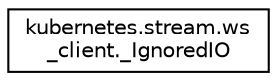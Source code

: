 digraph "Graphical Class Hierarchy"
{
 // LATEX_PDF_SIZE
  edge [fontname="Helvetica",fontsize="10",labelfontname="Helvetica",labelfontsize="10"];
  node [fontname="Helvetica",fontsize="10",shape=record];
  rankdir="LR";
  Node0 [label="kubernetes.stream.ws\l_client._IgnoredIO",height=0.2,width=0.4,color="black", fillcolor="white", style="filled",URL="$classkubernetes_1_1stream_1_1ws__client_1_1__IgnoredIO.html",tooltip=" "];
}

